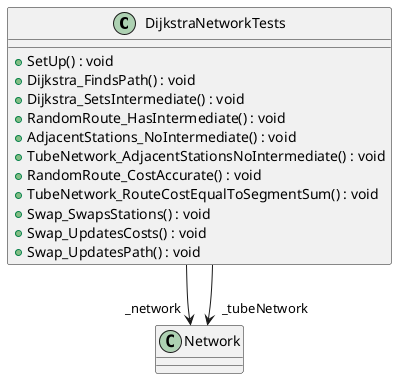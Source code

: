 @startuml
class DijkstraNetworkTests {
    + SetUp() : void
    + Dijkstra_FindsPath() : void
    + Dijkstra_SetsIntermediate() : void
    + RandomRoute_HasIntermediate() : void
    + AdjacentStations_NoIntermediate() : void
    + TubeNetwork_AdjacentStationsNoIntermediate() : void
    + RandomRoute_CostAccurate() : void
    + TubeNetwork_RouteCostEqualToSegmentSum() : void
    + Swap_SwapsStations() : void
    + Swap_UpdatesCosts() : void
    + Swap_UpdatesPath() : void
}
DijkstraNetworkTests --> "_network" Network
DijkstraNetworkTests --> "_tubeNetwork" Network
@enduml
